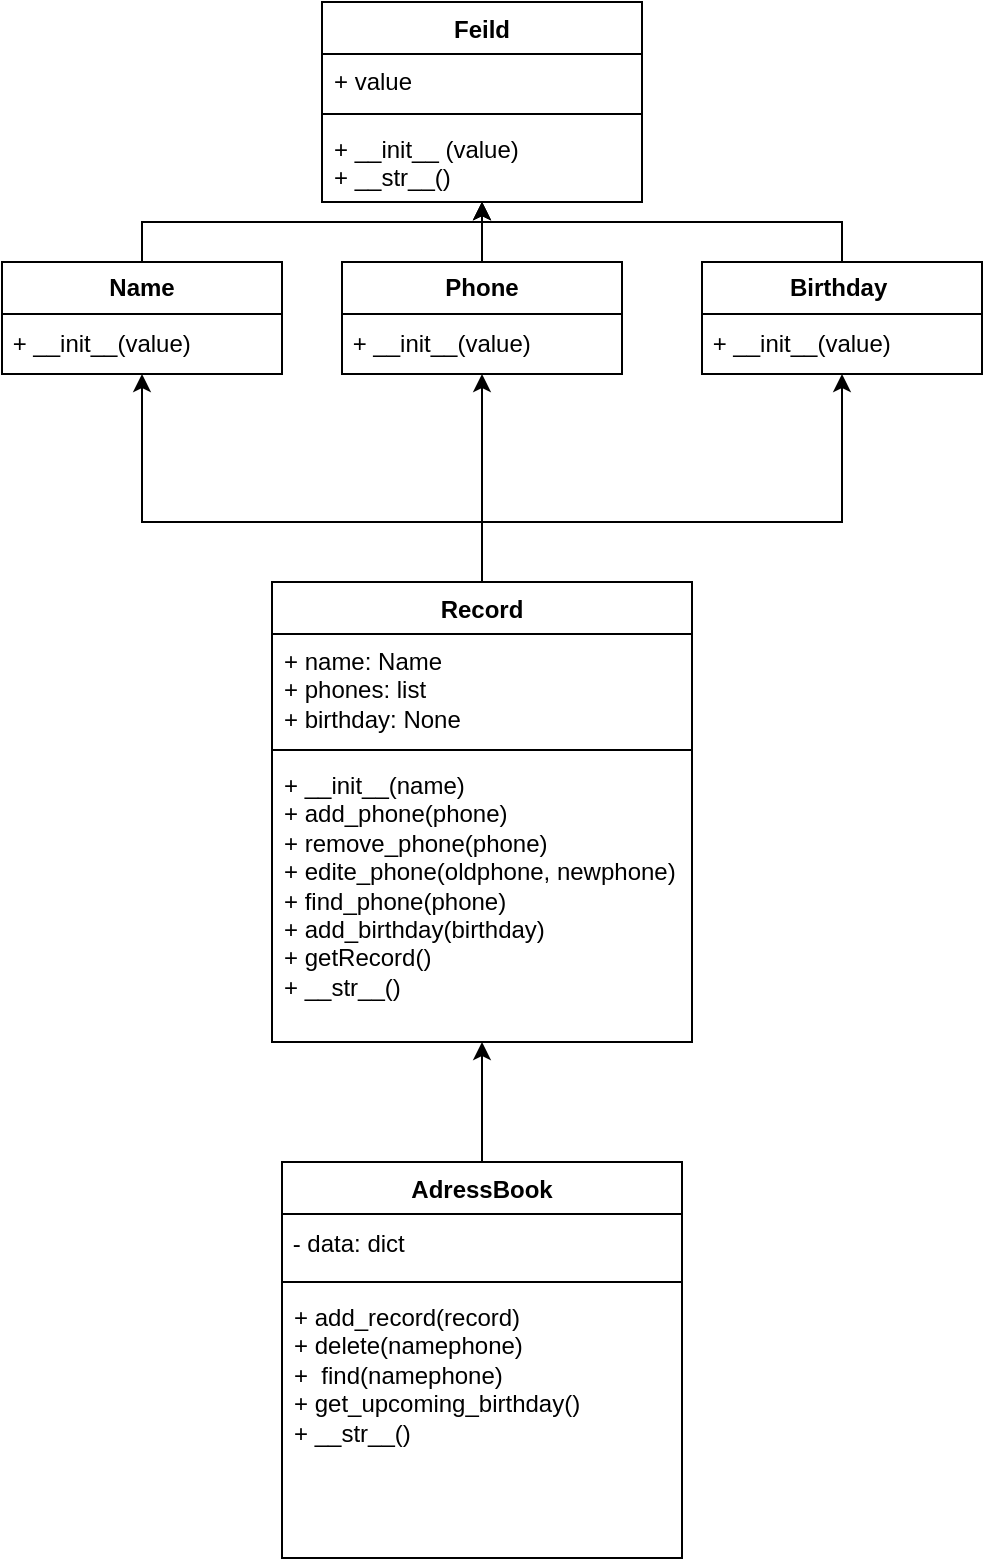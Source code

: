 <mxfile version="24.0.5" type="device">
  <diagram id="C5RBs43oDa-KdzZeNtuy" name="Page-1">
    <mxGraphModel dx="1050" dy="530" grid="1" gridSize="10" guides="1" tooltips="1" connect="1" arrows="1" fold="1" page="1" pageScale="1" pageWidth="827" pageHeight="1169" math="0" shadow="0">
      <root>
        <mxCell id="WIyWlLk6GJQsqaUBKTNV-0" />
        <mxCell id="WIyWlLk6GJQsqaUBKTNV-1" parent="WIyWlLk6GJQsqaUBKTNV-0" />
        <mxCell id="wW30EG_yAeNjK-60LsFy-0" value="Feild" style="swimlane;fontStyle=1;align=center;verticalAlign=top;childLayout=stackLayout;horizontal=1;startSize=26;horizontalStack=0;resizeParent=1;resizeParentMax=0;resizeLast=0;collapsible=1;marginBottom=0;whiteSpace=wrap;html=1;" vertex="1" parent="WIyWlLk6GJQsqaUBKTNV-1">
          <mxGeometry x="190" y="20" width="160" height="100" as="geometry" />
        </mxCell>
        <mxCell id="wW30EG_yAeNjK-60LsFy-1" value="+ value" style="text;strokeColor=none;fillColor=none;align=left;verticalAlign=top;spacingLeft=4;spacingRight=4;overflow=hidden;rotatable=0;points=[[0,0.5],[1,0.5]];portConstraint=eastwest;whiteSpace=wrap;html=1;" vertex="1" parent="wW30EG_yAeNjK-60LsFy-0">
          <mxGeometry y="26" width="160" height="26" as="geometry" />
        </mxCell>
        <mxCell id="wW30EG_yAeNjK-60LsFy-2" value="" style="line;strokeWidth=1;fillColor=none;align=left;verticalAlign=middle;spacingTop=-1;spacingLeft=3;spacingRight=3;rotatable=0;labelPosition=right;points=[];portConstraint=eastwest;strokeColor=inherit;" vertex="1" parent="wW30EG_yAeNjK-60LsFy-0">
          <mxGeometry y="52" width="160" height="8" as="geometry" />
        </mxCell>
        <mxCell id="wW30EG_yAeNjK-60LsFy-3" value="&lt;div&gt;+ __init__ (value)&lt;/div&gt;+ __str__()&lt;div&gt;&lt;br&gt;&lt;/div&gt;" style="text;strokeColor=none;fillColor=none;align=left;verticalAlign=top;spacingLeft=4;spacingRight=4;overflow=hidden;rotatable=0;points=[[0,0.5],[1,0.5]];portConstraint=eastwest;whiteSpace=wrap;html=1;" vertex="1" parent="wW30EG_yAeNjK-60LsFy-0">
          <mxGeometry y="60" width="160" height="40" as="geometry" />
        </mxCell>
        <mxCell id="wW30EG_yAeNjK-60LsFy-54" style="edgeStyle=orthogonalEdgeStyle;rounded=0;orthogonalLoop=1;jettySize=auto;html=1;" edge="1" parent="WIyWlLk6GJQsqaUBKTNV-1" source="wW30EG_yAeNjK-60LsFy-4" target="wW30EG_yAeNjK-60LsFy-0">
          <mxGeometry relative="1" as="geometry">
            <Array as="points">
              <mxPoint x="100" y="130" />
              <mxPoint x="270" y="130" />
            </Array>
          </mxGeometry>
        </mxCell>
        <mxCell id="wW30EG_yAeNjK-60LsFy-4" value="&lt;b&gt;Name&lt;/b&gt;" style="swimlane;fontStyle=0;childLayout=stackLayout;horizontal=1;startSize=26;fillColor=none;horizontalStack=0;resizeParent=1;resizeParentMax=0;resizeLast=0;collapsible=1;marginBottom=0;whiteSpace=wrap;html=1;" vertex="1" parent="WIyWlLk6GJQsqaUBKTNV-1">
          <mxGeometry x="30" y="150" width="140" height="56" as="geometry" />
        </mxCell>
        <mxCell id="wW30EG_yAeNjK-60LsFy-61" value="&amp;nbsp;+ __init__(value)" style="text;html=1;align=left;verticalAlign=middle;resizable=0;points=[];autosize=1;strokeColor=none;fillColor=none;" vertex="1" parent="wW30EG_yAeNjK-60LsFy-4">
          <mxGeometry y="26" width="140" height="30" as="geometry" />
        </mxCell>
        <mxCell id="wW30EG_yAeNjK-60LsFy-55" style="edgeStyle=orthogonalEdgeStyle;rounded=0;orthogonalLoop=1;jettySize=auto;html=1;" edge="1" parent="WIyWlLk6GJQsqaUBKTNV-1" source="wW30EG_yAeNjK-60LsFy-8" target="wW30EG_yAeNjK-60LsFy-0">
          <mxGeometry relative="1" as="geometry" />
        </mxCell>
        <mxCell id="wW30EG_yAeNjK-60LsFy-8" value="&lt;b&gt;Phone&lt;/b&gt;" style="swimlane;fontStyle=0;childLayout=stackLayout;horizontal=1;startSize=26;fillColor=none;horizontalStack=0;resizeParent=1;resizeParentMax=0;resizeLast=0;collapsible=1;marginBottom=0;whiteSpace=wrap;html=1;" vertex="1" parent="WIyWlLk6GJQsqaUBKTNV-1">
          <mxGeometry x="200" y="150" width="140" height="56" as="geometry" />
        </mxCell>
        <mxCell id="wW30EG_yAeNjK-60LsFy-62" value="&lt;span style=&quot;&quot;&gt;&amp;nbsp;+ __init__(value)&lt;/span&gt;" style="text;html=1;align=left;verticalAlign=middle;resizable=0;points=[];autosize=1;strokeColor=none;fillColor=none;" vertex="1" parent="wW30EG_yAeNjK-60LsFy-8">
          <mxGeometry y="26" width="140" height="30" as="geometry" />
        </mxCell>
        <mxCell id="wW30EG_yAeNjK-60LsFy-56" style="edgeStyle=orthogonalEdgeStyle;rounded=0;orthogonalLoop=1;jettySize=auto;html=1;" edge="1" parent="WIyWlLk6GJQsqaUBKTNV-1" source="wW30EG_yAeNjK-60LsFy-16" target="wW30EG_yAeNjK-60LsFy-0">
          <mxGeometry relative="1" as="geometry">
            <Array as="points">
              <mxPoint x="450" y="130" />
              <mxPoint x="270" y="130" />
            </Array>
          </mxGeometry>
        </mxCell>
        <mxCell id="wW30EG_yAeNjK-60LsFy-16" value="&lt;b&gt;Birthday&amp;nbsp;&lt;/b&gt;" style="swimlane;fontStyle=0;childLayout=stackLayout;horizontal=1;startSize=26;fillColor=none;horizontalStack=0;resizeParent=1;resizeParentMax=0;resizeLast=0;collapsible=1;marginBottom=0;whiteSpace=wrap;html=1;" vertex="1" parent="WIyWlLk6GJQsqaUBKTNV-1">
          <mxGeometry x="380" y="150" width="140" height="56" as="geometry" />
        </mxCell>
        <mxCell id="wW30EG_yAeNjK-60LsFy-63" value="&lt;span style=&quot;&quot;&gt;&amp;nbsp;+ __init__(value)&lt;/span&gt;" style="text;html=1;align=left;verticalAlign=middle;resizable=0;points=[];autosize=1;strokeColor=none;fillColor=none;" vertex="1" parent="wW30EG_yAeNjK-60LsFy-16">
          <mxGeometry y="26" width="140" height="30" as="geometry" />
        </mxCell>
        <mxCell id="wW30EG_yAeNjK-60LsFy-58" style="edgeStyle=orthogonalEdgeStyle;rounded=0;orthogonalLoop=1;jettySize=auto;html=1;" edge="1" parent="WIyWlLk6GJQsqaUBKTNV-1" source="wW30EG_yAeNjK-60LsFy-31" target="wW30EG_yAeNjK-60LsFy-4">
          <mxGeometry relative="1" as="geometry">
            <Array as="points">
              <mxPoint x="270" y="280" />
              <mxPoint x="100" y="280" />
            </Array>
          </mxGeometry>
        </mxCell>
        <mxCell id="wW30EG_yAeNjK-60LsFy-59" style="edgeStyle=orthogonalEdgeStyle;rounded=0;orthogonalLoop=1;jettySize=auto;html=1;" edge="1" parent="WIyWlLk6GJQsqaUBKTNV-1" source="wW30EG_yAeNjK-60LsFy-31" target="wW30EG_yAeNjK-60LsFy-8">
          <mxGeometry relative="1" as="geometry" />
        </mxCell>
        <mxCell id="wW30EG_yAeNjK-60LsFy-60" style="edgeStyle=orthogonalEdgeStyle;rounded=0;orthogonalLoop=1;jettySize=auto;html=1;" edge="1" parent="WIyWlLk6GJQsqaUBKTNV-1" source="wW30EG_yAeNjK-60LsFy-31" target="wW30EG_yAeNjK-60LsFy-16">
          <mxGeometry relative="1" as="geometry">
            <Array as="points">
              <mxPoint x="270" y="280" />
              <mxPoint x="450" y="280" />
            </Array>
          </mxGeometry>
        </mxCell>
        <mxCell id="wW30EG_yAeNjK-60LsFy-31" value="Record" style="swimlane;fontStyle=1;align=center;verticalAlign=top;childLayout=stackLayout;horizontal=1;startSize=26;horizontalStack=0;resizeParent=1;resizeParentMax=0;resizeLast=0;collapsible=1;marginBottom=0;whiteSpace=wrap;html=1;" vertex="1" parent="WIyWlLk6GJQsqaUBKTNV-1">
          <mxGeometry x="165" y="310" width="210" height="230" as="geometry">
            <mxRectangle x="40" y="320" width="100" height="30" as="alternateBounds" />
          </mxGeometry>
        </mxCell>
        <mxCell id="wW30EG_yAeNjK-60LsFy-32" value="+ name: Name&lt;div&gt;+ phones: list&lt;/div&gt;&lt;div&gt;+ birthday: None&lt;/div&gt;" style="text;strokeColor=none;fillColor=none;align=left;verticalAlign=top;spacingLeft=4;spacingRight=4;overflow=hidden;rotatable=0;points=[[0,0.5],[1,0.5]];portConstraint=eastwest;whiteSpace=wrap;html=1;" vertex="1" parent="wW30EG_yAeNjK-60LsFy-31">
          <mxGeometry y="26" width="210" height="54" as="geometry" />
        </mxCell>
        <mxCell id="wW30EG_yAeNjK-60LsFy-33" value="" style="line;strokeWidth=1;fillColor=none;align=left;verticalAlign=middle;spacingTop=-1;spacingLeft=3;spacingRight=3;rotatable=0;labelPosition=right;points=[];portConstraint=eastwest;strokeColor=inherit;" vertex="1" parent="wW30EG_yAeNjK-60LsFy-31">
          <mxGeometry y="80" width="210" height="8" as="geometry" />
        </mxCell>
        <mxCell id="wW30EG_yAeNjK-60LsFy-34" value="&lt;div&gt;+ __init__(name)&lt;/div&gt;+ add_phone(phone)&lt;div&gt;+ remove_phone(phone)&lt;/div&gt;&lt;div&gt;+ edite_phone(oldphone, newphone)&lt;/div&gt;&lt;div&gt;+ find_phone(phone)&lt;/div&gt;&lt;div&gt;+ add_birthday(birthday)&lt;/div&gt;&lt;div&gt;+ getRecord()&lt;/div&gt;&lt;div&gt;+ __str__()&lt;/div&gt;" style="text;strokeColor=none;fillColor=none;align=left;verticalAlign=top;spacingLeft=4;spacingRight=4;overflow=hidden;rotatable=0;points=[[0,0.5],[1,0.5]];portConstraint=eastwest;whiteSpace=wrap;html=1;" vertex="1" parent="wW30EG_yAeNjK-60LsFy-31">
          <mxGeometry y="88" width="210" height="142" as="geometry" />
        </mxCell>
        <mxCell id="wW30EG_yAeNjK-60LsFy-65" style="edgeStyle=orthogonalEdgeStyle;rounded=0;orthogonalLoop=1;jettySize=auto;html=1;" edge="1" parent="WIyWlLk6GJQsqaUBKTNV-1" source="wW30EG_yAeNjK-60LsFy-35" target="wW30EG_yAeNjK-60LsFy-31">
          <mxGeometry relative="1" as="geometry" />
        </mxCell>
        <mxCell id="wW30EG_yAeNjK-60LsFy-35" value="AdressBook" style="swimlane;fontStyle=1;align=center;verticalAlign=top;childLayout=stackLayout;horizontal=1;startSize=26;horizontalStack=0;resizeParent=1;resizeParentMax=0;resizeLast=0;collapsible=1;marginBottom=0;whiteSpace=wrap;html=1;" vertex="1" parent="WIyWlLk6GJQsqaUBKTNV-1">
          <mxGeometry x="170" y="600" width="200" height="198" as="geometry" />
        </mxCell>
        <mxCell id="wW30EG_yAeNjK-60LsFy-40" value="&amp;nbsp;- data: dict" style="text;html=1;align=left;verticalAlign=middle;resizable=0;points=[];autosize=1;strokeColor=none;fillColor=none;" vertex="1" parent="wW30EG_yAeNjK-60LsFy-35">
          <mxGeometry y="26" width="200" height="30" as="geometry" />
        </mxCell>
        <mxCell id="wW30EG_yAeNjK-60LsFy-39" value="" style="line;strokeWidth=1;fillColor=none;align=left;verticalAlign=middle;spacingTop=-1;spacingLeft=3;spacingRight=3;rotatable=0;labelPosition=right;points=[];portConstraint=eastwest;strokeColor=inherit;" vertex="1" parent="wW30EG_yAeNjK-60LsFy-35">
          <mxGeometry y="56" width="200" height="8" as="geometry" />
        </mxCell>
        <mxCell id="wW30EG_yAeNjK-60LsFy-38" value="+ add_record(record)&lt;div&gt;+ delete(namephone)&lt;/div&gt;&lt;div&gt;+&amp;nbsp; find(namephone)&lt;/div&gt;&lt;div&gt;+ get_upcoming_birthday()&lt;/div&gt;&lt;div&gt;+ __str__()&lt;/div&gt;" style="text;strokeColor=none;fillColor=none;align=left;verticalAlign=top;spacingLeft=4;spacingRight=4;overflow=hidden;rotatable=0;points=[[0,0.5],[1,0.5]];portConstraint=eastwest;whiteSpace=wrap;html=1;" vertex="1" parent="wW30EG_yAeNjK-60LsFy-35">
          <mxGeometry y="64" width="200" height="134" as="geometry" />
        </mxCell>
      </root>
    </mxGraphModel>
  </diagram>
</mxfile>
